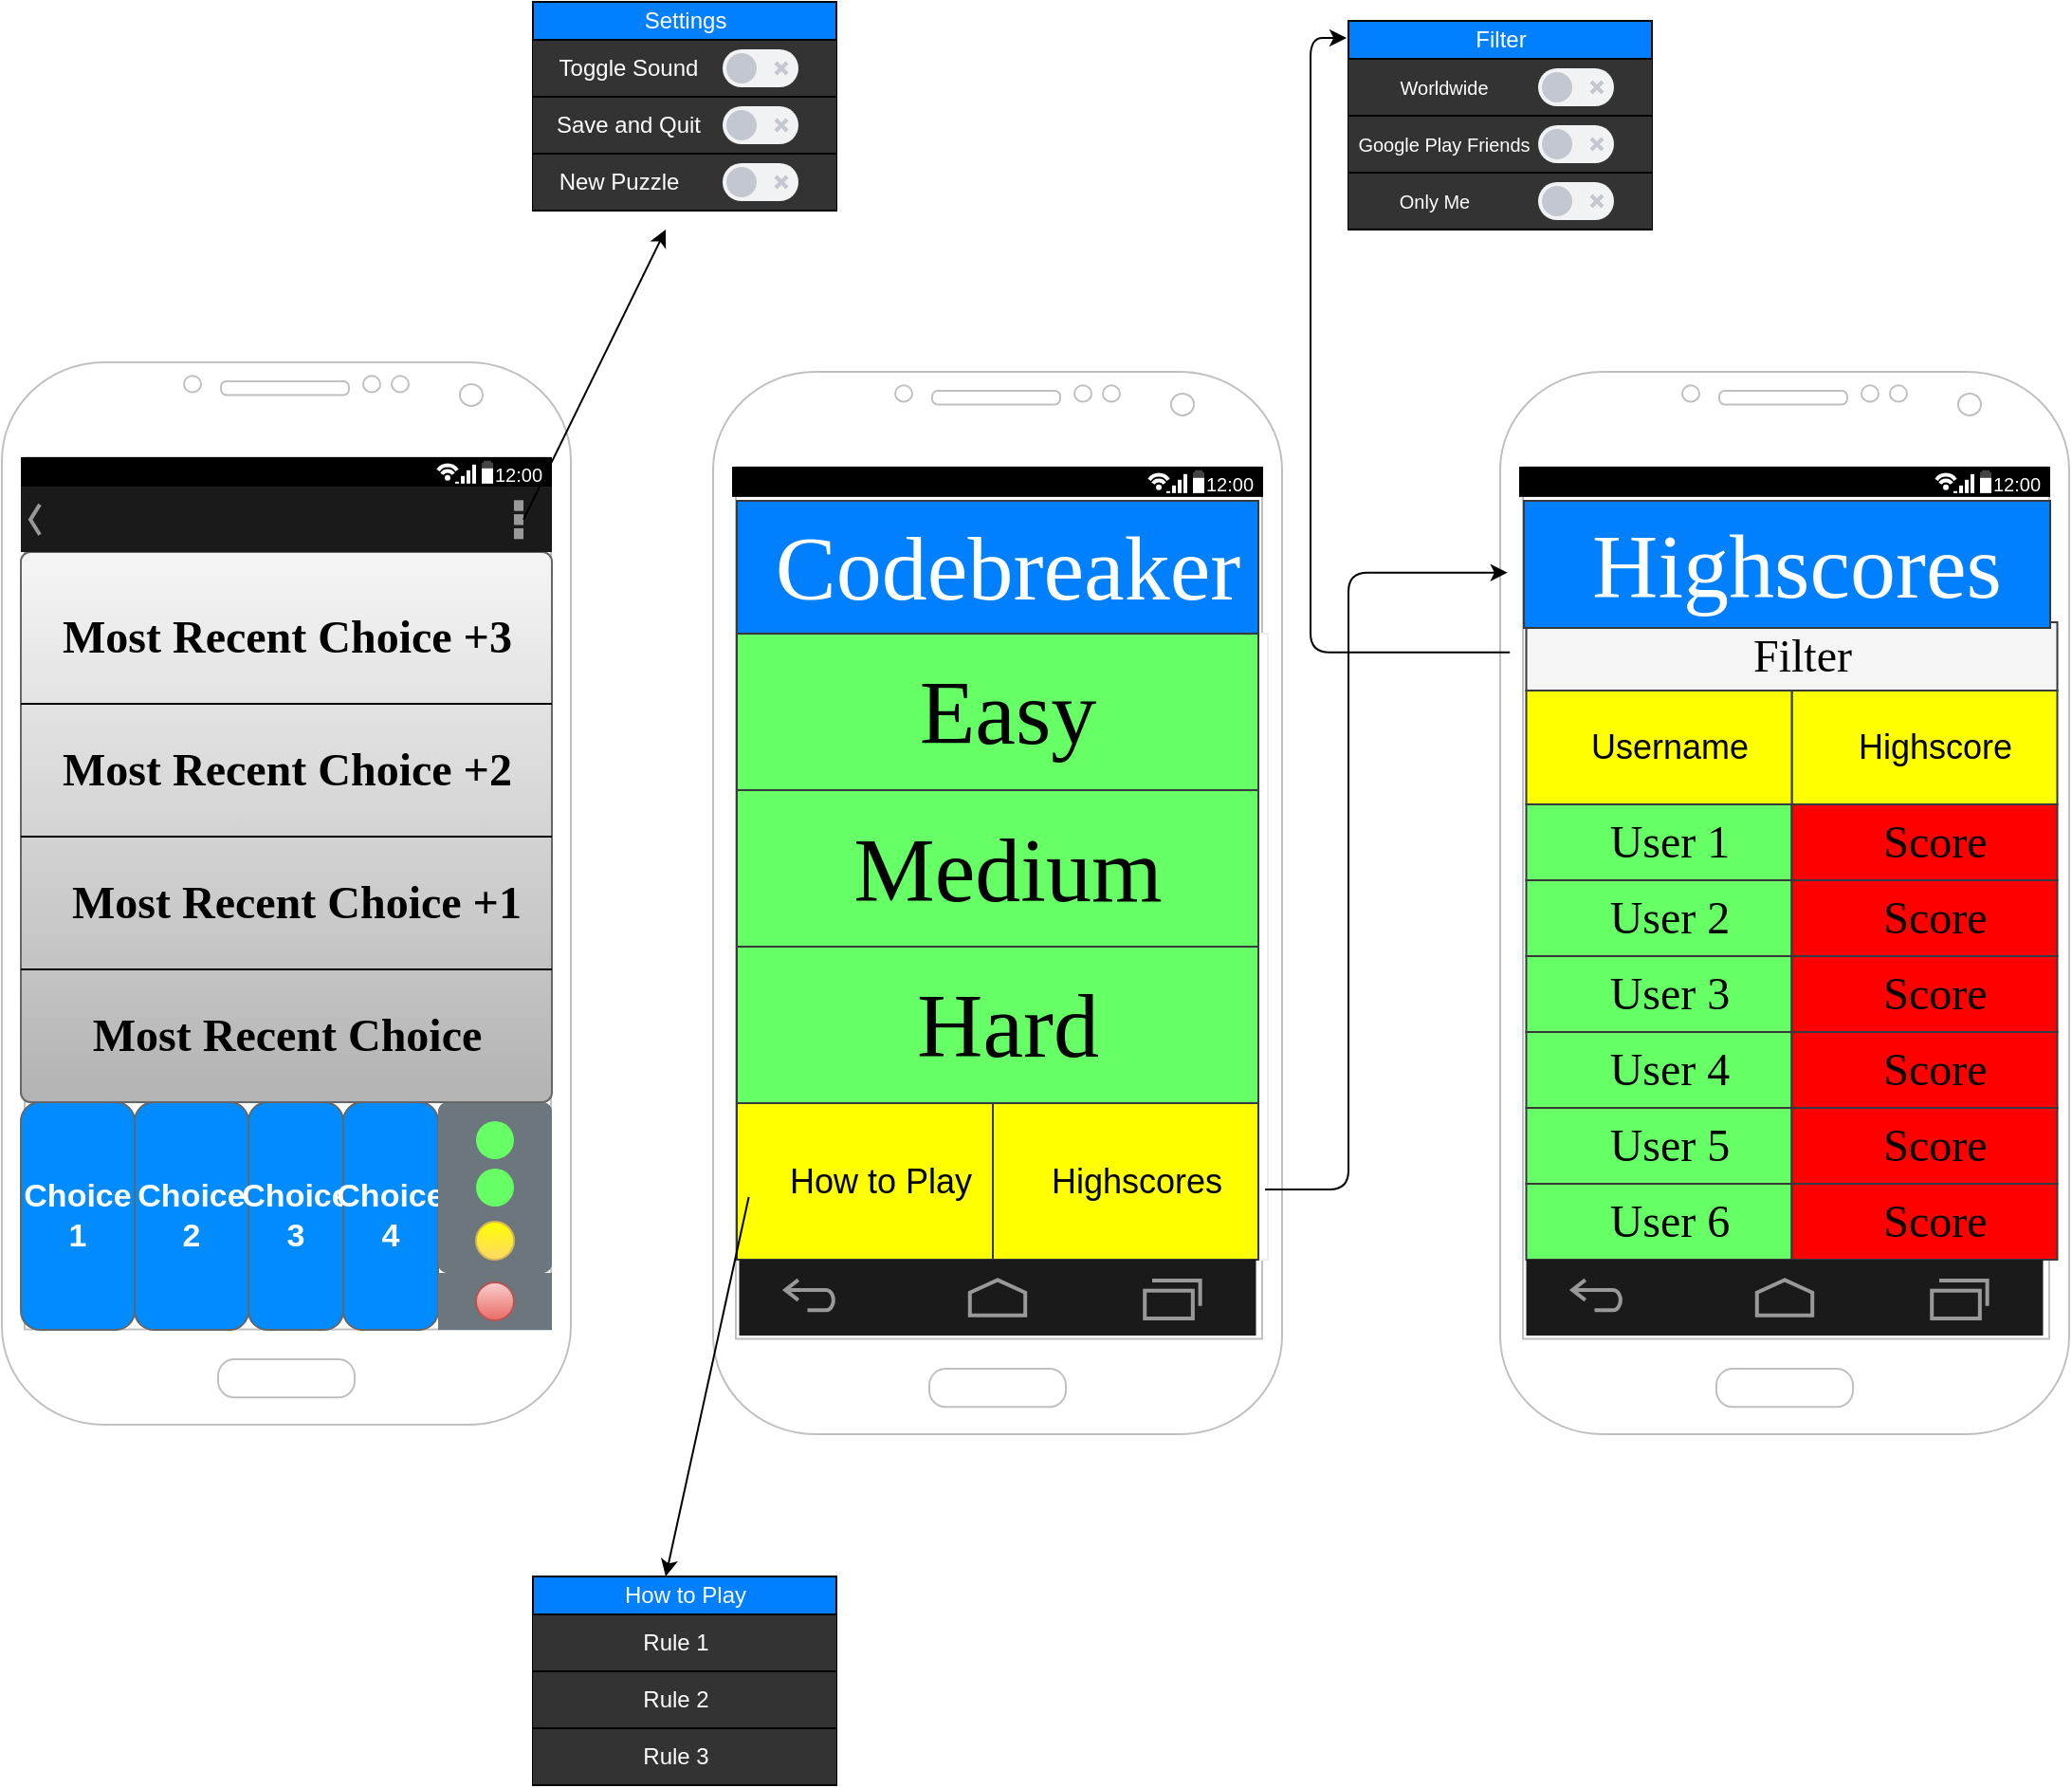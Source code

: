 <mxfile version="14.6.13" type="device"><diagram id="sW3DIY-agYPC9jKt1Nor" name="Page-1"><mxGraphModel dx="1422" dy="1922" grid="1" gridSize="10" guides="1" tooltips="1" connect="1" arrows="1" fold="1" page="1" pageScale="1" pageWidth="850" pageHeight="1100" math="0" shadow="0"><root><mxCell id="0"/><mxCell id="1" parent="0"/><mxCell id="Nr2n20ChRgNmAd6sJ8Oa-1" value="" style="verticalLabelPosition=bottom;verticalAlign=top;html=1;shadow=0;dashed=0;strokeWidth=1;shape=mxgraph.android.phone2;strokeColor=#c0c0c0;" vertex="1" parent="1"><mxGeometry x="80" y="100" width="300" height="560" as="geometry"/></mxCell><mxCell id="Nr2n20ChRgNmAd6sJ8Oa-17" value="Choice 1" style="strokeWidth=1;shadow=0;dashed=0;align=center;html=1;shape=mxgraph.mockup.buttons.button;strokeColor=#666666;fontColor=#ffffff;mainText=;buttonStyle=round;fontSize=17;fontStyle=1;fillColor=#008cff;whiteSpace=wrap;" vertex="1" parent="1"><mxGeometry x="90" y="490" width="60" height="120" as="geometry"/></mxCell><mxCell id="Nr2n20ChRgNmAd6sJ8Oa-18" value="Choice 2" style="strokeWidth=1;shadow=0;dashed=0;align=center;html=1;shape=mxgraph.mockup.buttons.button;strokeColor=#666666;fontColor=#ffffff;mainText=;buttonStyle=round;fontSize=17;fontStyle=1;fillColor=#008cff;whiteSpace=wrap;" vertex="1" parent="1"><mxGeometry x="150" y="490" width="60" height="120" as="geometry"/></mxCell><mxCell id="Nr2n20ChRgNmAd6sJ8Oa-19" value="Choice 3" style="strokeWidth=1;shadow=0;dashed=0;align=center;html=1;shape=mxgraph.mockup.buttons.button;strokeColor=#666666;fontColor=#ffffff;mainText=;buttonStyle=round;fontSize=17;fontStyle=1;fillColor=#008cff;whiteSpace=wrap;" vertex="1" parent="1"><mxGeometry x="210" y="490" width="50" height="120" as="geometry"/></mxCell><mxCell id="Nr2n20ChRgNmAd6sJ8Oa-20" value="Choice 4" style="strokeWidth=1;shadow=0;dashed=0;align=center;html=1;shape=mxgraph.mockup.buttons.button;strokeColor=#666666;fontColor=#ffffff;mainText=;buttonStyle=round;fontSize=17;fontStyle=1;fillColor=#008cff;whiteSpace=wrap;" vertex="1" parent="1"><mxGeometry x="260" y="490" width="50" height="120" as="geometry"/></mxCell><mxCell id="Nr2n20ChRgNmAd6sJ8Oa-27" value="" style="html=1;shadow=0;dashed=0;shape=mxgraph.bootstrap.rrect;rSize=5;strokeColor=none;html=1;whiteSpace=wrap;fillColor=#6C767D;fontColor=#ffffff;" vertex="1" parent="1"><mxGeometry x="310" y="490" width="60" height="90" as="geometry"/></mxCell><mxCell id="Nr2n20ChRgNmAd6sJ8Oa-28" value="" style="strokeColor=inherit;fillColor=inherit;gradientColor=inherit;fontColor=inherit;html=1;shadow=0;dashed=0;shape=mxgraph.bootstrap.topButton;rSize=5;perimeter=none;whiteSpace=wrap;resizeWidth=1;" vertex="1" parent="Nr2n20ChRgNmAd6sJ8Oa-27"><mxGeometry width="60" height="30" relative="1" as="geometry"/></mxCell><mxCell id="Nr2n20ChRgNmAd6sJ8Oa-31" value="" style="strokeColor=inherit;fillColor=inherit;gradientColor=inherit;fontColor=inherit;html=1;shadow=0;dashed=0;perimeter=none;whiteSpace=wrap;resizeWidth=1;" vertex="1" parent="Nr2n20ChRgNmAd6sJ8Oa-27"><mxGeometry width="60" height="30" relative="1" as="geometry"><mxPoint y="90" as="offset"/></mxGeometry></mxCell><mxCell id="Nr2n20ChRgNmAd6sJ8Oa-33" value="" style="strokeColor=inherit;fillColor=inherit;gradientColor=inherit;fontColor=inherit;html=1;shadow=0;dashed=0;shape=mxgraph.bootstrap.bottomButton;rSize=5;perimeter=none;whiteSpace=wrap;resizeWidth=1;resizeHeight=0;" vertex="1" parent="Nr2n20ChRgNmAd6sJ8Oa-27"><mxGeometry y="1" width="60" height="30" relative="1" as="geometry"><mxPoint y="-30" as="offset"/></mxGeometry></mxCell><mxCell id="Nr2n20ChRgNmAd6sJ8Oa-34" value="" style="shape=ellipse;strokeColor=none;html=1;fillColor=#66FF66;" vertex="1" parent="1"><mxGeometry x="330" y="500" width="20" height="20" as="geometry"/></mxCell><mxCell id="Nr2n20ChRgNmAd6sJ8Oa-35" value="" style="shape=ellipse;strokeColor=none;html=1;fillColor=#66FF66;" vertex="1" parent="1"><mxGeometry x="330" y="525" width="20" height="20" as="geometry"/></mxCell><mxCell id="Nr2n20ChRgNmAd6sJ8Oa-36" value="" style="shape=ellipse;strokeColor=#d6b656;html=1;gradientColor=#ffd966;fillColor=#FFFF00;" vertex="1" parent="1"><mxGeometry x="330" y="553" width="20" height="20" as="geometry"/></mxCell><mxCell id="Nr2n20ChRgNmAd6sJ8Oa-37" value="" style="shape=ellipse;strokeColor=#b85450;html=1;gradientColor=#ea6b66;fillColor=#f8cecc;" vertex="1" parent="1"><mxGeometry x="330" y="585" width="20" height="20" as="geometry"/></mxCell><mxCell id="Nr2n20ChRgNmAd6sJ8Oa-38" value="" style="html=1;shadow=0;dashed=0;shape=mxgraph.bootstrap.rrect;rSize=5;strokeColor=#666666;strokeWidth=1;fillColor=#f5f5f5;whiteSpace=wrap;align=center;verticalAlign=middle;spacingLeft=0;fontStyle=0;fontSize=16;spacing=5;gradientColor=#b3b3b3;" vertex="1" parent="1"><mxGeometry x="90" y="200" width="280" height="290" as="geometry"/></mxCell><mxCell id="Nr2n20ChRgNmAd6sJ8Oa-39" value="" style="endArrow=none;html=1;rounded=0;" edge="1" parent="1" target="Nr2n20ChRgNmAd6sJ8Oa-38"><mxGeometry relative="1" as="geometry"><mxPoint x="90" y="430" as="sourcePoint"/><mxPoint x="250" y="430" as="targetPoint"/></mxGeometry></mxCell><mxCell id="Nr2n20ChRgNmAd6sJ8Oa-40" value="" style="endArrow=none;html=1;rounded=0;entryX=1;entryY=0.72;entryDx=0;entryDy=0;entryPerimeter=0;" edge="1" parent="1"><mxGeometry relative="1" as="geometry"><mxPoint x="90" y="420" as="sourcePoint"/><mxPoint x="370" y="420" as="targetPoint"/><Array as="points"><mxPoint x="270" y="420"/></Array></mxGeometry></mxCell><mxCell id="Nr2n20ChRgNmAd6sJ8Oa-41" value="" style="endArrow=none;html=1;rounded=0;entryX=1;entryY=0.72;entryDx=0;entryDy=0;entryPerimeter=0;" edge="1" parent="1"><mxGeometry relative="1" as="geometry"><mxPoint x="90" y="350" as="sourcePoint"/><mxPoint x="370" y="350" as="targetPoint"/></mxGeometry></mxCell><mxCell id="Nr2n20ChRgNmAd6sJ8Oa-42" value="" style="endArrow=none;html=1;rounded=0;entryX=1;entryY=0.72;entryDx=0;entryDy=0;entryPerimeter=0;" edge="1" parent="1"><mxGeometry relative="1" as="geometry"><mxPoint x="90" y="280" as="sourcePoint"/><mxPoint x="370" y="280" as="targetPoint"/></mxGeometry></mxCell><mxCell id="Nr2n20ChRgNmAd6sJ8Oa-44" value="&lt;h1&gt;&lt;font face=&quot;Times New Roman&quot;&gt;Most Recent Choice&lt;/font&gt;&lt;/h1&gt;" style="text;html=1;align=center;verticalAlign=middle;resizable=0;points=[];autosize=1;strokeColor=none;" vertex="1" parent="1"><mxGeometry x="120" y="430" width="220" height="50" as="geometry"/></mxCell><mxCell id="Nr2n20ChRgNmAd6sJ8Oa-45" value="&lt;h1&gt;&lt;font face=&quot;Times New Roman&quot;&gt;Most Recent Choice +1&lt;/font&gt;&lt;/h1&gt;" style="text;html=1;align=center;verticalAlign=middle;resizable=0;points=[];autosize=1;strokeColor=none;" vertex="1" parent="1"><mxGeometry x="110" y="360" width="250" height="50" as="geometry"/></mxCell><mxCell id="Nr2n20ChRgNmAd6sJ8Oa-46" value="&lt;h1&gt;&lt;font face=&quot;Times New Roman&quot;&gt;Most Recent Choice +2&lt;/font&gt;&lt;/h1&gt;" style="text;html=1;align=center;verticalAlign=middle;resizable=0;points=[];autosize=1;strokeColor=none;" vertex="1" parent="1"><mxGeometry x="105" y="290" width="250" height="50" as="geometry"/></mxCell><mxCell id="Nr2n20ChRgNmAd6sJ8Oa-47" value="&lt;h1&gt;&lt;font face=&quot;Times New Roman&quot;&gt;Most Recent Choice +3&lt;/font&gt;&lt;/h1&gt;" style="text;html=1;align=center;verticalAlign=middle;resizable=0;points=[];autosize=1;strokeColor=none;" vertex="1" parent="1"><mxGeometry x="105" y="220" width="250" height="50" as="geometry"/></mxCell><mxCell id="Nr2n20ChRgNmAd6sJ8Oa-49" value="" style="strokeWidth=1;html=1;shadow=0;dashed=0;shape=mxgraph.android.statusBar;align=center;fillColor=#000000;strokeColor=#ffffff;fontColor=#ffffff;fontSize=10;" vertex="1" parent="1"><mxGeometry x="90" y="150" width="280" height="15.82" as="geometry"/></mxCell><mxCell id="Nr2n20ChRgNmAd6sJ8Oa-50" value="" style="strokeWidth=1;html=1;shadow=0;dashed=0;shape=mxgraph.android.action_bar_landscape;fillColor=#1A1A1A;strokeColor=#c0c0c0;strokeWidth=2;fontColor=#FFFFFF;" vertex="1" parent="1"><mxGeometry x="90" y="165.82" width="280" height="34.18" as="geometry"/></mxCell><mxCell id="Nr2n20ChRgNmAd6sJ8Oa-51" value="" style="endArrow=classic;html=1;" edge="1" parent="1"><mxGeometry width="50" height="50" relative="1" as="geometry"><mxPoint x="355" y="182.91" as="sourcePoint"/><mxPoint x="430" y="30" as="targetPoint"/></mxGeometry></mxCell><mxCell id="Nr2n20ChRgNmAd6sJ8Oa-52" value="" style="html=1;dashed=0;whitespace=wrap;fillColor=#007FFF;" vertex="1" parent="1"><mxGeometry x="360" y="-90" width="160" height="110" as="geometry"/></mxCell><mxCell id="Nr2n20ChRgNmAd6sJ8Oa-53" value="" style="html=1;dashed=0;whitespace=wrap;shape=partialRectangle;right=0;left=0;fillColor=#333333;" vertex="1" parent="1"><mxGeometry x="360" y="-70" width="160" height="30" as="geometry"/></mxCell><mxCell id="Nr2n20ChRgNmAd6sJ8Oa-54" value="" style="html=1;dashed=0;whitespace=wrap;shape=partialRectangle;right=0;left=0;fillColor=#333333;" vertex="1" parent="1"><mxGeometry x="360" y="-10" width="160" height="30" as="geometry"/></mxCell><mxCell id="Nr2n20ChRgNmAd6sJ8Oa-55" value="" style="html=1;dashed=0;whitespace=wrap;shape=partialRectangle;right=0;left=0;fillColor=#333333;" vertex="1" parent="1"><mxGeometry x="360" y="-40" width="160" height="30" as="geometry"/></mxCell><mxCell id="Nr2n20ChRgNmAd6sJ8Oa-56" value="Settings" style="text;html=1;align=center;verticalAlign=middle;resizable=0;points=[];autosize=1;fontColor=#FFFFFF;" vertex="1" parent="1"><mxGeometry x="410" y="-90" width="60" height="20" as="geometry"/></mxCell><mxCell id="Nr2n20ChRgNmAd6sJ8Oa-58" value="Toggle Sound" style="text;html=1;align=center;verticalAlign=middle;resizable=0;points=[];autosize=1;fontColor=#FFFFFF;" vertex="1" parent="1"><mxGeometry x="365" y="-65" width="90" height="20" as="geometry"/></mxCell><mxCell id="Nr2n20ChRgNmAd6sJ8Oa-59" value="Save and Quit" style="text;html=1;align=center;verticalAlign=middle;resizable=0;points=[];autosize=1;fontColor=#FFFFFF;" vertex="1" parent="1"><mxGeometry x="365" y="-35" width="90" height="20" as="geometry"/></mxCell><mxCell id="Nr2n20ChRgNmAd6sJ8Oa-60" value="New Puzzle" style="text;html=1;align=center;verticalAlign=middle;resizable=0;points=[];autosize=1;fontColor=#FFFFFF;" vertex="1" parent="1"><mxGeometry x="365" y="-5" width="80" height="20" as="geometry"/></mxCell><mxCell id="Nr2n20ChRgNmAd6sJ8Oa-64" value="" style="fillColor=#F1F2F4;strokeColor=none;rounded=1;arcSize=50;fontColor=#FFFFFF;" vertex="1" parent="1"><mxGeometry x="460" y="-65" width="40" height="20" as="geometry"/></mxCell><mxCell id="Nr2n20ChRgNmAd6sJ8Oa-65" value="" style="shape=ellipse;strokeColor=none;fillColor=#C2C7D0" vertex="1" parent="Nr2n20ChRgNmAd6sJ8Oa-64"><mxGeometry y="0.5" width="16" height="16" relative="1" as="geometry"><mxPoint x="2" y="-8" as="offset"/></mxGeometry></mxCell><mxCell id="Nr2n20ChRgNmAd6sJ8Oa-66" value="" style="html=1;shadow=0;dashed=0;shape=mxgraph.atlassian.x;strokeColor=#C2C7D0;strokeWidth=2" vertex="1" parent="Nr2n20ChRgNmAd6sJ8Oa-64"><mxGeometry x="1" y="0.5" width="6" height="6" relative="1" as="geometry"><mxPoint x="-12" y="-3" as="offset"/></mxGeometry></mxCell><mxCell id="Nr2n20ChRgNmAd6sJ8Oa-68" value="" style="fillColor=#F1F2F4;strokeColor=none;rounded=1;arcSize=50;fontColor=#FFFFFF;" vertex="1" parent="1"><mxGeometry x="460" y="-35" width="40" height="20" as="geometry"/></mxCell><mxCell id="Nr2n20ChRgNmAd6sJ8Oa-69" value="" style="shape=ellipse;strokeColor=none;fillColor=#C2C7D0" vertex="1" parent="Nr2n20ChRgNmAd6sJ8Oa-68"><mxGeometry y="0.5" width="16" height="16" relative="1" as="geometry"><mxPoint x="2" y="-8" as="offset"/></mxGeometry></mxCell><mxCell id="Nr2n20ChRgNmAd6sJ8Oa-70" value="" style="html=1;shadow=0;dashed=0;shape=mxgraph.atlassian.x;strokeColor=#C2C7D0;strokeWidth=2" vertex="1" parent="Nr2n20ChRgNmAd6sJ8Oa-68"><mxGeometry x="1" y="0.5" width="6" height="6" relative="1" as="geometry"><mxPoint x="-12" y="-3" as="offset"/></mxGeometry></mxCell><mxCell id="Nr2n20ChRgNmAd6sJ8Oa-71" value="" style="fillColor=#F1F2F4;strokeColor=none;rounded=1;arcSize=50;fontColor=#FFFFFF;" vertex="1" parent="1"><mxGeometry x="460" y="-5" width="40" height="20" as="geometry"/></mxCell><mxCell id="Nr2n20ChRgNmAd6sJ8Oa-72" value="" style="shape=ellipse;strokeColor=none;fillColor=#C2C7D0" vertex="1" parent="Nr2n20ChRgNmAd6sJ8Oa-71"><mxGeometry y="0.5" width="16" height="16" relative="1" as="geometry"><mxPoint x="2" y="-8" as="offset"/></mxGeometry></mxCell><mxCell id="Nr2n20ChRgNmAd6sJ8Oa-73" value="" style="html=1;shadow=0;dashed=0;shape=mxgraph.atlassian.x;strokeColor=#C2C7D0;strokeWidth=2" vertex="1" parent="Nr2n20ChRgNmAd6sJ8Oa-71"><mxGeometry x="1" y="0.5" width="6" height="6" relative="1" as="geometry"><mxPoint x="-12" y="-3" as="offset"/></mxGeometry></mxCell><mxCell id="Nr2n20ChRgNmAd6sJ8Oa-77" value="" style="verticalLabelPosition=bottom;verticalAlign=top;html=1;shadow=0;dashed=0;strokeWidth=1;shape=mxgraph.android.phone2;strokeColor=#c0c0c0;" vertex="1" parent="1"><mxGeometry x="455" y="105" width="300" height="560" as="geometry"/></mxCell><mxCell id="Nr2n20ChRgNmAd6sJ8Oa-91" value="" style="endArrow=none;html=1;rounded=0;" edge="1" parent="1"><mxGeometry relative="1" as="geometry"><mxPoint x="465" y="435" as="sourcePoint"/><mxPoint x="465" y="435" as="targetPoint"/></mxGeometry></mxCell><mxCell id="Nr2n20ChRgNmAd6sJ8Oa-99" value="" style="strokeWidth=1;html=1;shadow=0;dashed=0;shape=mxgraph.android.statusBar;align=center;fillColor=#000000;strokeColor=#ffffff;fontColor=#ffffff;fontSize=10;" vertex="1" parent="1"><mxGeometry x="465" y="155" width="280" height="15.82" as="geometry"/></mxCell><mxCell id="Nr2n20ChRgNmAd6sJ8Oa-102" value="22" style="strokeWidth=1;html=1;shadow=0;dashed=0;shape=mxgraph.android.rrect;rSize=0;strokeColor=#eeeeee;fillColor=#ffffff;gradientColor=none;fontColor=#FFFFFF;" vertex="1" parent="1"><mxGeometry x="467.5" y="243" width="280" height="330" as="geometry"/></mxCell><mxCell id="Nr2n20ChRgNmAd6sJ8Oa-103" value="&lt;font face=&quot;Times New Roman&quot; style=&quot;font-size: 48px&quot;&gt;Easy&lt;/font&gt;" style="strokeColor=#36393d;strokeWidth=1;html=1;shadow=0;dashed=0;shape=mxgraph.android.rrect;rSize=0;align=center;spacingLeft=10;fontSize=8;fillColor=#66FF66;" vertex="1" parent="Nr2n20ChRgNmAd6sJ8Oa-102"><mxGeometry width="275" height="82.5" as="geometry"/></mxCell><mxCell id="Nr2n20ChRgNmAd6sJ8Oa-104" value="Menu Item 2" style="strokeColor=inherit;fillColor=inherit;gradientColor=inherit;strokeWidth=1;html=1;shadow=0;dashed=0;shape=mxgraph.android.rrect;rSize=0;align=center;spacingLeft=10;fontSize=8;fontColor=#333333;" vertex="1" parent="Nr2n20ChRgNmAd6sJ8Oa-102"><mxGeometry y="82.5" width="275" height="82.5" as="geometry"/></mxCell><mxCell id="Nr2n20ChRgNmAd6sJ8Oa-105" value="Menu Item 3" style="strokeColor=inherit;fillColor=inherit;gradientColor=inherit;strokeWidth=1;html=1;shadow=0;dashed=0;shape=mxgraph.android.rrect;rSize=0;align=center;spacingLeft=10;fontSize=8;fontColor=#333333;" vertex="1" parent="Nr2n20ChRgNmAd6sJ8Oa-102"><mxGeometry y="165.0" width="275" height="82.5" as="geometry"/></mxCell><mxCell id="Nr2n20ChRgNmAd6sJ8Oa-106" value="&lt;font style=&quot;font-size: 18px&quot;&gt;How to Play&lt;/font&gt;" style="strokeColor=#36393d;strokeWidth=1;html=1;shadow=0;dashed=0;shape=mxgraph.android.rrect;rSize=0;align=center;spacingLeft=10;fontSize=8;fillColor=#FFFF00;" vertex="1" parent="Nr2n20ChRgNmAd6sJ8Oa-102"><mxGeometry y="247.5" width="140" height="82.5" as="geometry"/></mxCell><mxCell id="Nr2n20ChRgNmAd6sJ8Oa-107" value="&lt;font face=&quot;Times New Roman&quot; style=&quot;font-size: 48px&quot;&gt;Medium&lt;/font&gt;" style="strokeColor=#36393d;strokeWidth=1;html=1;shadow=0;dashed=0;shape=mxgraph.android.rrect;rSize=0;align=center;spacingLeft=10;fontSize=8;fillColor=#66FF66;" vertex="1" parent="Nr2n20ChRgNmAd6sJ8Oa-102"><mxGeometry y="82.5" width="275" height="82.5" as="geometry"/></mxCell><mxCell id="Nr2n20ChRgNmAd6sJ8Oa-109" value="&lt;font style=&quot;font-size: 48px&quot; face=&quot;Times New Roman&quot;&gt;Hard&lt;/font&gt;" style="strokeColor=#36393d;strokeWidth=1;html=1;shadow=0;dashed=0;shape=mxgraph.android.rrect;rSize=0;align=center;spacingLeft=10;fontSize=8;fillColor=#66FF66;" vertex="1" parent="Nr2n20ChRgNmAd6sJ8Oa-102"><mxGeometry y="165" width="275" height="82.5" as="geometry"/></mxCell><mxCell id="Nr2n20ChRgNmAd6sJ8Oa-134" value="&lt;font style=&quot;font-size: 18px&quot;&gt;Highscores&lt;/font&gt;" style="strokeColor=#36393d;strokeWidth=1;html=1;shadow=0;dashed=0;shape=mxgraph.android.rrect;rSize=0;align=center;spacingLeft=10;fontSize=8;fillColor=#FFFF00;" vertex="1" parent="Nr2n20ChRgNmAd6sJ8Oa-102"><mxGeometry x="135" y="247.5" width="140" height="82.5" as="geometry"/></mxCell><mxCell id="Nr2n20ChRgNmAd6sJ8Oa-110" value="" style="verticalLabelPosition=bottom;verticalAlign=top;html=1;shadow=0;dashed=0;strokeWidth=2;shape=mxgraph.android.navigation_bar_1_landscape;fillColor=#1A1A1A;strokeColor=#999999;fontColor=#FFFFFF;" vertex="1" parent="1"><mxGeometry x="468.75" y="573" width="272.5" height="40" as="geometry"/></mxCell><mxCell id="Nr2n20ChRgNmAd6sJ8Oa-111" value="&lt;font face=&quot;Times New Roman&quot; style=&quot;font-size: 48px&quot; color=&quot;#ffffff&quot;&gt;Codebreaker&lt;/font&gt;" style="strokeColor=#36393d;strokeWidth=1;html=1;shadow=0;dashed=0;shape=mxgraph.android.rrect;rSize=0;align=center;spacingLeft=10;fontSize=8;fillColor=#007FFF;" vertex="1" parent="1"><mxGeometry x="467.5" y="173" width="275" height="70" as="geometry"/></mxCell><mxCell id="Nr2n20ChRgNmAd6sJ8Oa-112" value="" style="endArrow=classic;html=1;exitX=0.045;exitY=0.6;exitDx=0;exitDy=0;exitPerimeter=0;" edge="1" parent="1" source="Nr2n20ChRgNmAd6sJ8Oa-106"><mxGeometry width="50" height="50" relative="1" as="geometry"><mxPoint x="365" y="812.91" as="sourcePoint"/><mxPoint x="430" y="740" as="targetPoint"/></mxGeometry></mxCell><mxCell id="Nr2n20ChRgNmAd6sJ8Oa-117" value="" style="html=1;dashed=0;whitespace=wrap;fillColor=#007FFF;" vertex="1" parent="1"><mxGeometry x="360" y="740" width="160" height="110" as="geometry"/></mxCell><mxCell id="Nr2n20ChRgNmAd6sJ8Oa-118" value="" style="html=1;dashed=0;whitespace=wrap;shape=partialRectangle;right=0;left=0;fillColor=#333333;" vertex="1" parent="1"><mxGeometry x="360" y="760" width="160" height="30" as="geometry"/></mxCell><mxCell id="Nr2n20ChRgNmAd6sJ8Oa-119" value="" style="html=1;dashed=0;whitespace=wrap;shape=partialRectangle;right=0;left=0;fillColor=#333333;" vertex="1" parent="1"><mxGeometry x="360" y="820" width="160" height="30" as="geometry"/></mxCell><mxCell id="Nr2n20ChRgNmAd6sJ8Oa-120" value="" style="html=1;dashed=0;whitespace=wrap;shape=partialRectangle;right=0;left=0;fillColor=#333333;" vertex="1" parent="1"><mxGeometry x="360" y="790" width="160" height="30" as="geometry"/></mxCell><mxCell id="Nr2n20ChRgNmAd6sJ8Oa-121" value="How to Play" style="text;html=1;align=center;verticalAlign=middle;resizable=0;points=[];autosize=1;fontColor=#FFFFFF;" vertex="1" parent="1"><mxGeometry x="400" y="740" width="80" height="20" as="geometry"/></mxCell><mxCell id="Nr2n20ChRgNmAd6sJ8Oa-122" value="Rule 1" style="text;html=1;align=center;verticalAlign=middle;resizable=0;points=[];autosize=1;fontColor=#FFFFFF;" vertex="1" parent="1"><mxGeometry x="410" y="765" width="50" height="20" as="geometry"/></mxCell><mxCell id="Nr2n20ChRgNmAd6sJ8Oa-123" value="Rule 2" style="text;html=1;align=center;verticalAlign=middle;resizable=0;points=[];autosize=1;fontColor=#FFFFFF;" vertex="1" parent="1"><mxGeometry x="410" y="795" width="50" height="20" as="geometry"/></mxCell><mxCell id="Nr2n20ChRgNmAd6sJ8Oa-124" value="Rule 3" style="text;html=1;align=center;verticalAlign=middle;resizable=0;points=[];autosize=1;fontColor=#FFFFFF;" vertex="1" parent="1"><mxGeometry x="410" y="825" width="50" height="20" as="geometry"/></mxCell><mxCell id="Nr2n20ChRgNmAd6sJ8Oa-135" value="" style="verticalLabelPosition=bottom;verticalAlign=top;html=1;shadow=0;dashed=0;strokeWidth=1;shape=mxgraph.android.phone2;strokeColor=#c0c0c0;" vertex="1" parent="1"><mxGeometry x="870" y="105" width="300" height="560" as="geometry"/></mxCell><mxCell id="Nr2n20ChRgNmAd6sJ8Oa-136" value="" style="endArrow=none;html=1;rounded=0;" edge="1" parent="1"><mxGeometry relative="1" as="geometry"><mxPoint x="880" y="435" as="sourcePoint"/><mxPoint x="880" y="435" as="targetPoint"/></mxGeometry></mxCell><mxCell id="Nr2n20ChRgNmAd6sJ8Oa-137" value="" style="strokeWidth=1;html=1;shadow=0;dashed=0;shape=mxgraph.android.statusBar;align=center;fillColor=#000000;strokeColor=#ffffff;fontColor=#ffffff;fontSize=10;" vertex="1" parent="1"><mxGeometry x="880" y="155" width="280" height="15.82" as="geometry"/></mxCell><mxCell id="Nr2n20ChRgNmAd6sJ8Oa-138" value="22" style="strokeWidth=1;html=1;shadow=0;dashed=0;shape=mxgraph.android.rrect;rSize=0;strokeColor=#eeeeee;fillColor=#ffffff;gradientColor=none;fontColor=#FFFFFF;" vertex="1" parent="1"><mxGeometry x="883.75" y="243" width="280" height="330" as="geometry"/></mxCell><mxCell id="Nr2n20ChRgNmAd6sJ8Oa-139" value="&lt;font face=&quot;Times New Roman&quot; style=&quot;font-size: 24px&quot;&gt;User 6&lt;/font&gt;" style="strokeColor=#36393d;strokeWidth=1;html=1;shadow=0;dashed=0;shape=mxgraph.android.rrect;rSize=0;align=center;spacingLeft=10;fontSize=8;fillColor=#66FF66;" vertex="1" parent="Nr2n20ChRgNmAd6sJ8Oa-138"><mxGeometry y="290" width="140" height="40" as="geometry"/></mxCell><mxCell id="Nr2n20ChRgNmAd6sJ8Oa-142" value="&lt;font style=&quot;font-size: 18px&quot;&gt;Highscore&lt;/font&gt;" style="strokeColor=#36393d;strokeWidth=1;html=1;shadow=0;dashed=0;shape=mxgraph.android.rrect;rSize=0;align=center;spacingLeft=10;fontSize=8;fillColor=#FFFF00;" vertex="1" parent="Nr2n20ChRgNmAd6sJ8Oa-138"><mxGeometry x="140" y="30" width="140" height="60" as="geometry"/></mxCell><mxCell id="Nr2n20ChRgNmAd6sJ8Oa-145" value="&lt;font style=&quot;font-size: 18px&quot;&gt;Username&lt;/font&gt;" style="strokeColor=#36393d;strokeWidth=1;html=1;shadow=0;dashed=0;shape=mxgraph.android.rrect;rSize=0;align=center;spacingLeft=10;fontSize=8;fillColor=#FFFF00;" vertex="1" parent="Nr2n20ChRgNmAd6sJ8Oa-138"><mxGeometry y="30" width="140" height="60" as="geometry"/></mxCell><mxCell id="Nr2n20ChRgNmAd6sJ8Oa-148" value="&lt;font face=&quot;Times New Roman&quot;&gt;&lt;span style=&quot;font-size: 24px&quot;&gt;User 5&lt;/span&gt;&lt;/font&gt;" style="strokeColor=#36393d;strokeWidth=1;html=1;shadow=0;dashed=0;shape=mxgraph.android.rrect;rSize=0;align=center;spacingLeft=10;fontSize=8;fillColor=#66FF66;" vertex="1" parent="Nr2n20ChRgNmAd6sJ8Oa-138"><mxGeometry y="250" width="140" height="40" as="geometry"/></mxCell><mxCell id="Nr2n20ChRgNmAd6sJ8Oa-149" value="&lt;font face=&quot;Times New Roman&quot; style=&quot;font-size: 24px&quot;&gt;User 1&lt;/font&gt;" style="strokeColor=#36393d;strokeWidth=1;html=1;shadow=0;dashed=0;shape=mxgraph.android.rrect;rSize=0;align=center;spacingLeft=10;fontSize=8;fillColor=#66FF66;" vertex="1" parent="Nr2n20ChRgNmAd6sJ8Oa-138"><mxGeometry y="90" width="140" height="40" as="geometry"/></mxCell><mxCell id="Nr2n20ChRgNmAd6sJ8Oa-150" value="&lt;font face=&quot;Times New Roman&quot;&gt;&lt;span style=&quot;font-size: 24px&quot;&gt;User 2&lt;/span&gt;&lt;/font&gt;" style="strokeColor=#36393d;strokeWidth=1;html=1;shadow=0;dashed=0;shape=mxgraph.android.rrect;rSize=0;align=center;spacingLeft=10;fontSize=8;fillColor=#66FF66;" vertex="1" parent="Nr2n20ChRgNmAd6sJ8Oa-138"><mxGeometry y="130" width="140" height="40" as="geometry"/></mxCell><mxCell id="Nr2n20ChRgNmAd6sJ8Oa-151" value="&lt;font face=&quot;Times New Roman&quot;&gt;&lt;span style=&quot;font-size: 24px&quot;&gt;User 3&lt;/span&gt;&lt;/font&gt;" style="strokeColor=#36393d;strokeWidth=1;html=1;shadow=0;dashed=0;shape=mxgraph.android.rrect;rSize=0;align=center;spacingLeft=10;fontSize=8;fillColor=#66FF66;" vertex="1" parent="Nr2n20ChRgNmAd6sJ8Oa-138"><mxGeometry y="170" width="140" height="40" as="geometry"/></mxCell><mxCell id="Nr2n20ChRgNmAd6sJ8Oa-152" value="&lt;font face=&quot;Times New Roman&quot; style=&quot;font-size: 24px&quot;&gt;User 4&lt;/font&gt;" style="strokeColor=#36393d;strokeWidth=1;html=1;shadow=0;dashed=0;shape=mxgraph.android.rrect;rSize=0;align=center;spacingLeft=10;fontSize=8;fillColor=#66FF66;" vertex="1" parent="Nr2n20ChRgNmAd6sJ8Oa-138"><mxGeometry y="210" width="140" height="40" as="geometry"/></mxCell><mxCell id="Nr2n20ChRgNmAd6sJ8Oa-153" value="&lt;font face=&quot;Times New Roman&quot; style=&quot;font-size: 24px&quot;&gt;Score&lt;/font&gt;" style="strokeColor=#36393d;strokeWidth=1;html=1;shadow=0;dashed=0;shape=mxgraph.android.rrect;rSize=0;align=center;spacingLeft=10;fontSize=8;fillColor=#FF0000;" vertex="1" parent="Nr2n20ChRgNmAd6sJ8Oa-138"><mxGeometry x="140" y="90" width="140" height="40" as="geometry"/></mxCell><mxCell id="Nr2n20ChRgNmAd6sJ8Oa-154" value="&lt;font face=&quot;Times New Roman&quot; style=&quot;font-size: 24px&quot;&gt;Score&lt;/font&gt;" style="strokeColor=#36393d;strokeWidth=1;html=1;shadow=0;dashed=0;shape=mxgraph.android.rrect;rSize=0;align=center;spacingLeft=10;fontSize=8;fillColor=#FF0000;" vertex="1" parent="Nr2n20ChRgNmAd6sJ8Oa-138"><mxGeometry x="140" y="130" width="140" height="40" as="geometry"/></mxCell><mxCell id="Nr2n20ChRgNmAd6sJ8Oa-155" value="&lt;font face=&quot;Times New Roman&quot; style=&quot;font-size: 24px&quot;&gt;Score&lt;/font&gt;" style="strokeColor=#36393d;strokeWidth=1;html=1;shadow=0;dashed=0;shape=mxgraph.android.rrect;rSize=0;align=center;spacingLeft=10;fontSize=8;fillColor=#FF0000;" vertex="1" parent="Nr2n20ChRgNmAd6sJ8Oa-138"><mxGeometry x="140" y="170" width="140" height="40" as="geometry"/></mxCell><mxCell id="Nr2n20ChRgNmAd6sJ8Oa-156" value="&lt;font face=&quot;Times New Roman&quot; style=&quot;font-size: 24px&quot;&gt;Score&lt;/font&gt;" style="strokeColor=#36393d;strokeWidth=1;html=1;shadow=0;dashed=0;shape=mxgraph.android.rrect;rSize=0;align=center;spacingLeft=10;fontSize=8;fillColor=#FF0000;" vertex="1" parent="Nr2n20ChRgNmAd6sJ8Oa-138"><mxGeometry x="140" y="210" width="140" height="40" as="geometry"/></mxCell><mxCell id="Nr2n20ChRgNmAd6sJ8Oa-157" value="&lt;font face=&quot;Times New Roman&quot; style=&quot;font-size: 24px&quot;&gt;Score&lt;/font&gt;" style="strokeColor=#36393d;strokeWidth=1;html=1;shadow=0;dashed=0;shape=mxgraph.android.rrect;rSize=0;align=center;spacingLeft=10;fontSize=8;fillColor=#FF0000;" vertex="1" parent="Nr2n20ChRgNmAd6sJ8Oa-138"><mxGeometry x="140" y="250" width="140" height="40" as="geometry"/></mxCell><mxCell id="Nr2n20ChRgNmAd6sJ8Oa-158" value="&lt;font face=&quot;Times New Roman&quot; style=&quot;font-size: 24px&quot;&gt;Score&lt;/font&gt;" style="strokeColor=#36393d;strokeWidth=1;html=1;shadow=0;dashed=0;shape=mxgraph.android.rrect;rSize=0;align=center;spacingLeft=10;fontSize=8;fillColor=#FF0000;" vertex="1" parent="Nr2n20ChRgNmAd6sJ8Oa-138"><mxGeometry x="140" y="290" width="140" height="40" as="geometry"/></mxCell><mxCell id="Nr2n20ChRgNmAd6sJ8Oa-161" value="&lt;font face=&quot;Times New Roman&quot;&gt;&lt;span style=&quot;font-size: 24px&quot;&gt;Filter&lt;/span&gt;&lt;/font&gt;" style="strokeColor=#36393d;strokeWidth=1;html=1;shadow=0;dashed=0;shape=mxgraph.android.rrect;rSize=0;align=center;spacingLeft=10;fontSize=8;fillColor=#F5F5F5;" vertex="1" parent="Nr2n20ChRgNmAd6sJ8Oa-138"><mxGeometry y="-6" width="280" height="36" as="geometry"/></mxCell><mxCell id="Nr2n20ChRgNmAd6sJ8Oa-146" value="" style="verticalLabelPosition=bottom;verticalAlign=top;html=1;shadow=0;dashed=0;strokeWidth=2;shape=mxgraph.android.navigation_bar_1_landscape;fillColor=#1A1A1A;strokeColor=#999999;fontColor=#FFFFFF;" vertex="1" parent="1"><mxGeometry x="883.75" y="573" width="272.5" height="40" as="geometry"/></mxCell><mxCell id="Nr2n20ChRgNmAd6sJ8Oa-147" value="&lt;font face=&quot;Times New Roman&quot; style=&quot;font-size: 48px&quot; color=&quot;#ffffff&quot;&gt;Highscores&lt;/font&gt;" style="strokeColor=#36393d;strokeWidth=1;html=1;shadow=0;dashed=0;shape=mxgraph.android.rrect;rSize=0;align=center;spacingLeft=10;fontSize=8;fillColor=#007FFF;" vertex="1" parent="1"><mxGeometry x="882.5" y="173" width="277.5" height="67" as="geometry"/></mxCell><mxCell id="Nr2n20ChRgNmAd6sJ8Oa-160" value="" style="edgeStyle=elbowEdgeStyle;elbow=horizontal;endArrow=classic;html=1;fontColor=#FFFFFF;entryX=0.013;entryY=0.189;entryDx=0;entryDy=0;entryPerimeter=0;exitX=1.025;exitY=0.552;exitDx=0;exitDy=0;exitPerimeter=0;" edge="1" parent="1" source="Nr2n20ChRgNmAd6sJ8Oa-134" target="Nr2n20ChRgNmAd6sJ8Oa-135"><mxGeometry width="50" height="50" relative="1" as="geometry"><mxPoint x="570" y="490" as="sourcePoint"/><mxPoint x="620" y="440" as="targetPoint"/><Array as="points"><mxPoint x="790" y="560"/></Array></mxGeometry></mxCell><mxCell id="Nr2n20ChRgNmAd6sJ8Oa-162" value="" style="html=1;dashed=0;whitespace=wrap;fillColor=#007FFF;" vertex="1" parent="1"><mxGeometry x="790" y="-80" width="160" height="110" as="geometry"/></mxCell><mxCell id="Nr2n20ChRgNmAd6sJ8Oa-163" value="" style="html=1;dashed=0;whitespace=wrap;shape=partialRectangle;right=0;left=0;fillColor=#333333;" vertex="1" parent="1"><mxGeometry x="790" y="-60" width="160" height="30" as="geometry"/></mxCell><mxCell id="Nr2n20ChRgNmAd6sJ8Oa-164" value="" style="html=1;dashed=0;whitespace=wrap;shape=partialRectangle;right=0;left=0;fillColor=#333333;" vertex="1" parent="1"><mxGeometry x="790" width="160" height="30" as="geometry"/></mxCell><mxCell id="Nr2n20ChRgNmAd6sJ8Oa-165" value="" style="html=1;dashed=0;whitespace=wrap;shape=partialRectangle;right=0;left=0;fillColor=#333333;" vertex="1" parent="1"><mxGeometry x="790" y="-30" width="160" height="30" as="geometry"/></mxCell><mxCell id="Nr2n20ChRgNmAd6sJ8Oa-166" value="Filter" style="text;html=1;align=center;verticalAlign=middle;resizable=0;points=[];autosize=1;fontColor=#FFFFFF;" vertex="1" parent="1"><mxGeometry x="850" y="-80" width="40" height="20" as="geometry"/></mxCell><mxCell id="Nr2n20ChRgNmAd6sJ8Oa-167" value="&lt;font style=&quot;font-size: 10px&quot;&gt;Worldwide&lt;/font&gt;" style="text;html=1;align=center;verticalAlign=middle;resizable=0;points=[];autosize=1;fontColor=#FFFFFF;" vertex="1" parent="1"><mxGeometry x="810" y="-55" width="60" height="20" as="geometry"/></mxCell><mxCell id="Nr2n20ChRgNmAd6sJ8Oa-168" value="&lt;font style=&quot;font-size: 10px&quot;&gt;Google Play Friends&lt;/font&gt;" style="text;html=1;align=center;verticalAlign=middle;resizable=0;points=[];autosize=1;fontColor=#FFFFFF;" vertex="1" parent="1"><mxGeometry x="785" y="-25" width="110" height="20" as="geometry"/></mxCell><mxCell id="Nr2n20ChRgNmAd6sJ8Oa-169" value="&lt;font style=&quot;font-size: 10px&quot;&gt;Only Me&lt;/font&gt;" style="text;html=1;align=center;verticalAlign=middle;resizable=0;points=[];autosize=1;fontColor=#FFFFFF;" vertex="1" parent="1"><mxGeometry x="810" y="5" width="50" height="20" as="geometry"/></mxCell><mxCell id="Nr2n20ChRgNmAd6sJ8Oa-170" value="" style="fillColor=#F1F2F4;strokeColor=none;rounded=1;arcSize=50;fontColor=#FFFFFF;" vertex="1" parent="1"><mxGeometry x="890" y="-55" width="40" height="20" as="geometry"/></mxCell><mxCell id="Nr2n20ChRgNmAd6sJ8Oa-171" value="" style="shape=ellipse;strokeColor=none;fillColor=#C2C7D0" vertex="1" parent="Nr2n20ChRgNmAd6sJ8Oa-170"><mxGeometry y="0.5" width="16" height="16" relative="1" as="geometry"><mxPoint x="2" y="-8" as="offset"/></mxGeometry></mxCell><mxCell id="Nr2n20ChRgNmAd6sJ8Oa-172" value="" style="html=1;shadow=0;dashed=0;shape=mxgraph.atlassian.x;strokeColor=#C2C7D0;strokeWidth=2" vertex="1" parent="Nr2n20ChRgNmAd6sJ8Oa-170"><mxGeometry x="1" y="0.5" width="6" height="6" relative="1" as="geometry"><mxPoint x="-12" y="-3" as="offset"/></mxGeometry></mxCell><mxCell id="Nr2n20ChRgNmAd6sJ8Oa-173" value="" style="fillColor=#F1F2F4;strokeColor=none;rounded=1;arcSize=50;fontColor=#FFFFFF;" vertex="1" parent="1"><mxGeometry x="890" y="-25" width="40" height="20" as="geometry"/></mxCell><mxCell id="Nr2n20ChRgNmAd6sJ8Oa-174" value="" style="shape=ellipse;strokeColor=none;fillColor=#C2C7D0" vertex="1" parent="Nr2n20ChRgNmAd6sJ8Oa-173"><mxGeometry y="0.5" width="16" height="16" relative="1" as="geometry"><mxPoint x="2" y="-8" as="offset"/></mxGeometry></mxCell><mxCell id="Nr2n20ChRgNmAd6sJ8Oa-175" value="" style="html=1;shadow=0;dashed=0;shape=mxgraph.atlassian.x;strokeColor=#C2C7D0;strokeWidth=2" vertex="1" parent="Nr2n20ChRgNmAd6sJ8Oa-173"><mxGeometry x="1" y="0.5" width="6" height="6" relative="1" as="geometry"><mxPoint x="-12" y="-3" as="offset"/></mxGeometry></mxCell><mxCell id="Nr2n20ChRgNmAd6sJ8Oa-176" value="" style="fillColor=#F1F2F4;strokeColor=none;rounded=1;arcSize=50;fontColor=#FFFFFF;" vertex="1" parent="1"><mxGeometry x="890" y="5" width="40" height="20" as="geometry"/></mxCell><mxCell id="Nr2n20ChRgNmAd6sJ8Oa-177" value="" style="shape=ellipse;strokeColor=none;fillColor=#C2C7D0" vertex="1" parent="Nr2n20ChRgNmAd6sJ8Oa-176"><mxGeometry y="0.5" width="16" height="16" relative="1" as="geometry"><mxPoint x="2" y="-8" as="offset"/></mxGeometry></mxCell><mxCell id="Nr2n20ChRgNmAd6sJ8Oa-178" value="" style="html=1;shadow=0;dashed=0;shape=mxgraph.atlassian.x;strokeColor=#C2C7D0;strokeWidth=2" vertex="1" parent="Nr2n20ChRgNmAd6sJ8Oa-176"><mxGeometry x="1" y="0.5" width="6" height="6" relative="1" as="geometry"><mxPoint x="-12" y="-3" as="offset"/></mxGeometry></mxCell><mxCell id="Nr2n20ChRgNmAd6sJ8Oa-179" value="" style="edgeStyle=elbowEdgeStyle;elbow=horizontal;endArrow=classic;html=1;fontColor=#FFFFFF;exitX=0.017;exitY=0.264;exitDx=0;exitDy=0;exitPerimeter=0;entryX=-0.006;entryY=0.082;entryDx=0;entryDy=0;entryPerimeter=0;" edge="1" parent="1" source="Nr2n20ChRgNmAd6sJ8Oa-135" target="Nr2n20ChRgNmAd6sJ8Oa-162"><mxGeometry width="50" height="50" relative="1" as="geometry"><mxPoint x="756" y="546.04" as="sourcePoint"/><mxPoint x="760" y="-70" as="targetPoint"/><Array as="points"><mxPoint x="770" y="90"/></Array></mxGeometry></mxCell></root></mxGraphModel></diagram></mxfile>